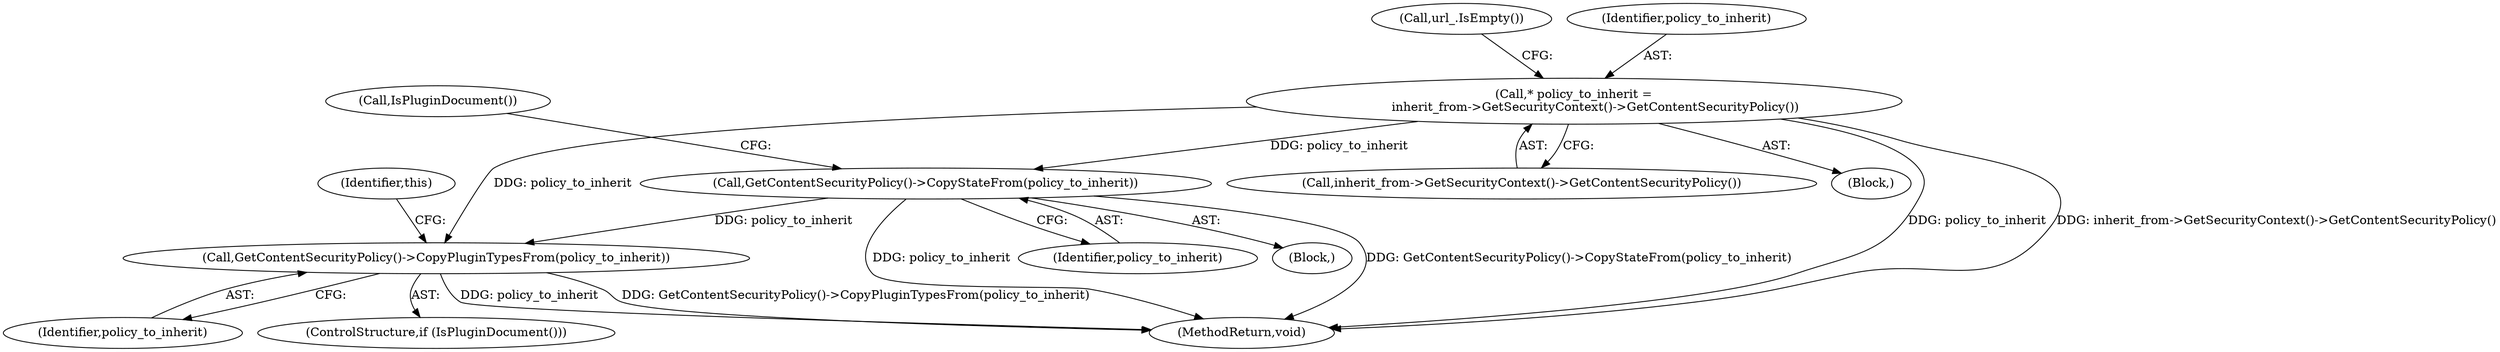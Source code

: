 digraph "1_Chrome_0ab2412a104d2f235d7b9fe19d30ef605a410832@del" {
"1000134" [label="(Call,* policy_to_inherit =\n           inherit_from->GetSecurityContext()->GetContentSecurityPolicy())"];
"1000150" [label="(Call,GetContentSecurityPolicy()->CopyStateFrom(policy_to_inherit))"];
"1000154" [label="(Call,GetContentSecurityPolicy()->CopyPluginTypesFrom(policy_to_inherit))"];
"1000136" [label="(Call,inherit_from->GetSecurityContext()->GetContentSecurityPolicy())"];
"1000139" [label="(Call,url_.IsEmpty())"];
"1000149" [label="(Block,)"];
"1000135" [label="(Identifier,policy_to_inherit)"];
"1000153" [label="(Call,IsPluginDocument())"];
"1000150" [label="(Call,GetContentSecurityPolicy()->CopyStateFrom(policy_to_inherit))"];
"1000157" [label="(Identifier,this)"];
"1000158" [label="(MethodReturn,void)"];
"1000154" [label="(Call,GetContentSecurityPolicy()->CopyPluginTypesFrom(policy_to_inherit))"];
"1000155" [label="(Identifier,policy_to_inherit)"];
"1000128" [label="(Block,)"];
"1000152" [label="(ControlStructure,if (IsPluginDocument()))"];
"1000151" [label="(Identifier,policy_to_inherit)"];
"1000134" [label="(Call,* policy_to_inherit =\n           inherit_from->GetSecurityContext()->GetContentSecurityPolicy())"];
"1000134" -> "1000128"  [label="AST: "];
"1000134" -> "1000136"  [label="CFG: "];
"1000135" -> "1000134"  [label="AST: "];
"1000136" -> "1000134"  [label="AST: "];
"1000139" -> "1000134"  [label="CFG: "];
"1000134" -> "1000158"  [label="DDG: policy_to_inherit"];
"1000134" -> "1000158"  [label="DDG: inherit_from->GetSecurityContext()->GetContentSecurityPolicy()"];
"1000134" -> "1000150"  [label="DDG: policy_to_inherit"];
"1000134" -> "1000154"  [label="DDG: policy_to_inherit"];
"1000150" -> "1000149"  [label="AST: "];
"1000150" -> "1000151"  [label="CFG: "];
"1000151" -> "1000150"  [label="AST: "];
"1000153" -> "1000150"  [label="CFG: "];
"1000150" -> "1000158"  [label="DDG: GetContentSecurityPolicy()->CopyStateFrom(policy_to_inherit)"];
"1000150" -> "1000158"  [label="DDG: policy_to_inherit"];
"1000150" -> "1000154"  [label="DDG: policy_to_inherit"];
"1000154" -> "1000152"  [label="AST: "];
"1000154" -> "1000155"  [label="CFG: "];
"1000155" -> "1000154"  [label="AST: "];
"1000157" -> "1000154"  [label="CFG: "];
"1000154" -> "1000158"  [label="DDG: GetContentSecurityPolicy()->CopyPluginTypesFrom(policy_to_inherit)"];
"1000154" -> "1000158"  [label="DDG: policy_to_inherit"];
}
